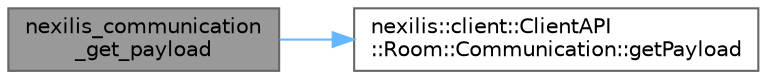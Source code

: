 digraph "nexilis_communication_get_payload"
{
 // LATEX_PDF_SIZE
  bgcolor="transparent";
  edge [fontname=Helvetica,fontsize=10,labelfontname=Helvetica,labelfontsize=10];
  node [fontname=Helvetica,fontsize=10,shape=box,height=0.2,width=0.4];
  rankdir="LR";
  Node1 [id="Node000001",label="nexilis_communication\l_get_payload",height=0.2,width=0.4,color="gray40", fillcolor="grey60", style="filled", fontcolor="black",tooltip=" "];
  Node1 -> Node2 [id="edge1_Node000001_Node000002",color="steelblue1",style="solid",tooltip=" "];
  Node2 [id="Node000002",label="nexilis::client::ClientAPI\l::Room::Communication::getPayload",height=0.2,width=0.4,color="grey40", fillcolor="white", style="filled",URL="$d4/d4e/classnexilis_1_1client_1_1ClientAPI_1_1Room_1_1Communication.html#a22ac82748bf63242c09f46294de10de9",tooltip="Get the payload data as a string."];
}
